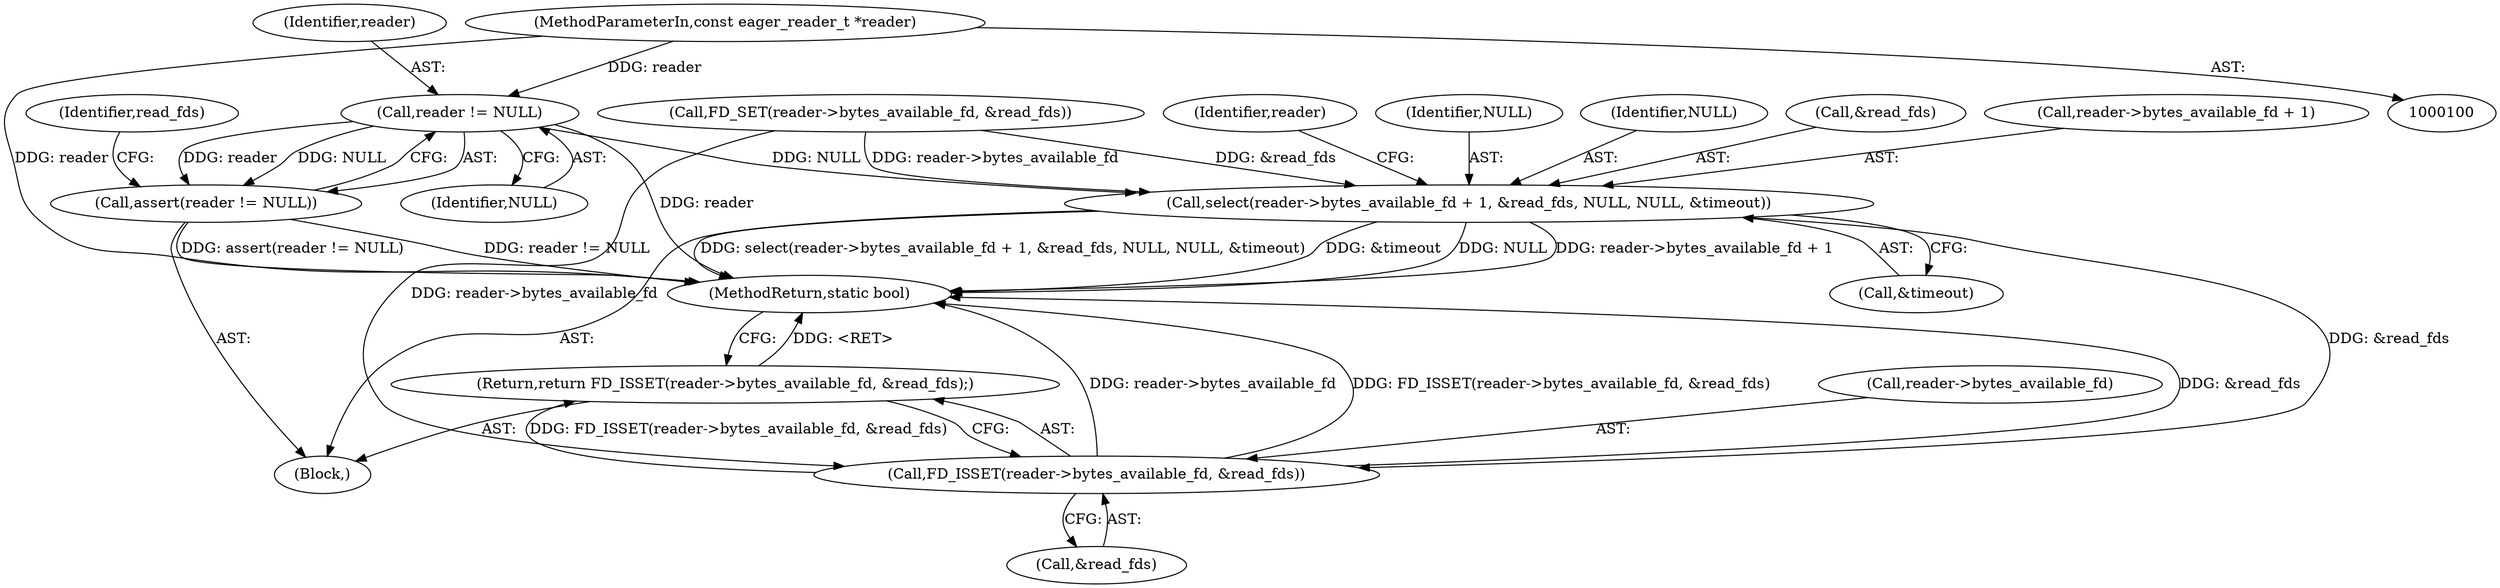 digraph "0_Android_472271b153c5dc53c28beac55480a8d8434b2d5c_57@API" {
"1000104" [label="(Call,reader != NULL)"];
"1000101" [label="(MethodParameterIn,const eager_reader_t *reader)"];
"1000103" [label="(Call,assert(reader != NULL))"];
"1000128" [label="(Call,select(reader->bytes_available_fd + 1, &read_fds, NULL, NULL, &timeout))"];
"1000141" [label="(Call,FD_ISSET(reader->bytes_available_fd, &read_fds))"];
"1000140" [label="(Return,return FD_ISSET(reader->bytes_available_fd, &read_fds);)"];
"1000143" [label="(Identifier,reader)"];
"1000129" [label="(Call,reader->bytes_available_fd + 1)"];
"1000140" [label="(Return,return FD_ISSET(reader->bytes_available_fd, &read_fds);)"];
"1000103" [label="(Call,assert(reader != NULL))"];
"1000104" [label="(Call,reader != NULL)"];
"1000145" [label="(Call,&read_fds)"];
"1000111" [label="(Call,FD_SET(reader->bytes_available_fd, &read_fds))"];
"1000128" [label="(Call,select(reader->bytes_available_fd + 1, &read_fds, NULL, NULL, &timeout))"];
"1000142" [label="(Call,reader->bytes_available_fd)"];
"1000136" [label="(Identifier,NULL)"];
"1000101" [label="(MethodParameterIn,const eager_reader_t *reader)"];
"1000137" [label="(Identifier,NULL)"];
"1000134" [label="(Call,&read_fds)"];
"1000105" [label="(Identifier,reader)"];
"1000106" [label="(Identifier,NULL)"];
"1000102" [label="(Block,)"];
"1000141" [label="(Call,FD_ISSET(reader->bytes_available_fd, &read_fds))"];
"1000138" [label="(Call,&timeout)"];
"1000147" [label="(MethodReturn,static bool)"];
"1000110" [label="(Identifier,read_fds)"];
"1000104" -> "1000103"  [label="AST: "];
"1000104" -> "1000106"  [label="CFG: "];
"1000105" -> "1000104"  [label="AST: "];
"1000106" -> "1000104"  [label="AST: "];
"1000103" -> "1000104"  [label="CFG: "];
"1000104" -> "1000147"  [label="DDG: reader"];
"1000104" -> "1000103"  [label="DDG: reader"];
"1000104" -> "1000103"  [label="DDG: NULL"];
"1000101" -> "1000104"  [label="DDG: reader"];
"1000104" -> "1000128"  [label="DDG: NULL"];
"1000101" -> "1000100"  [label="AST: "];
"1000101" -> "1000147"  [label="DDG: reader"];
"1000103" -> "1000102"  [label="AST: "];
"1000110" -> "1000103"  [label="CFG: "];
"1000103" -> "1000147"  [label="DDG: reader != NULL"];
"1000103" -> "1000147"  [label="DDG: assert(reader != NULL)"];
"1000128" -> "1000102"  [label="AST: "];
"1000128" -> "1000138"  [label="CFG: "];
"1000129" -> "1000128"  [label="AST: "];
"1000134" -> "1000128"  [label="AST: "];
"1000136" -> "1000128"  [label="AST: "];
"1000137" -> "1000128"  [label="AST: "];
"1000138" -> "1000128"  [label="AST: "];
"1000143" -> "1000128"  [label="CFG: "];
"1000128" -> "1000147"  [label="DDG: NULL"];
"1000128" -> "1000147"  [label="DDG: reader->bytes_available_fd + 1"];
"1000128" -> "1000147"  [label="DDG: select(reader->bytes_available_fd + 1, &read_fds, NULL, NULL, &timeout)"];
"1000128" -> "1000147"  [label="DDG: &timeout"];
"1000111" -> "1000128"  [label="DDG: reader->bytes_available_fd"];
"1000111" -> "1000128"  [label="DDG: &read_fds"];
"1000128" -> "1000141"  [label="DDG: &read_fds"];
"1000141" -> "1000140"  [label="AST: "];
"1000141" -> "1000145"  [label="CFG: "];
"1000142" -> "1000141"  [label="AST: "];
"1000145" -> "1000141"  [label="AST: "];
"1000140" -> "1000141"  [label="CFG: "];
"1000141" -> "1000147"  [label="DDG: reader->bytes_available_fd"];
"1000141" -> "1000147"  [label="DDG: FD_ISSET(reader->bytes_available_fd, &read_fds)"];
"1000141" -> "1000147"  [label="DDG: &read_fds"];
"1000141" -> "1000140"  [label="DDG: FD_ISSET(reader->bytes_available_fd, &read_fds)"];
"1000111" -> "1000141"  [label="DDG: reader->bytes_available_fd"];
"1000140" -> "1000102"  [label="AST: "];
"1000147" -> "1000140"  [label="CFG: "];
"1000140" -> "1000147"  [label="DDG: <RET>"];
}
